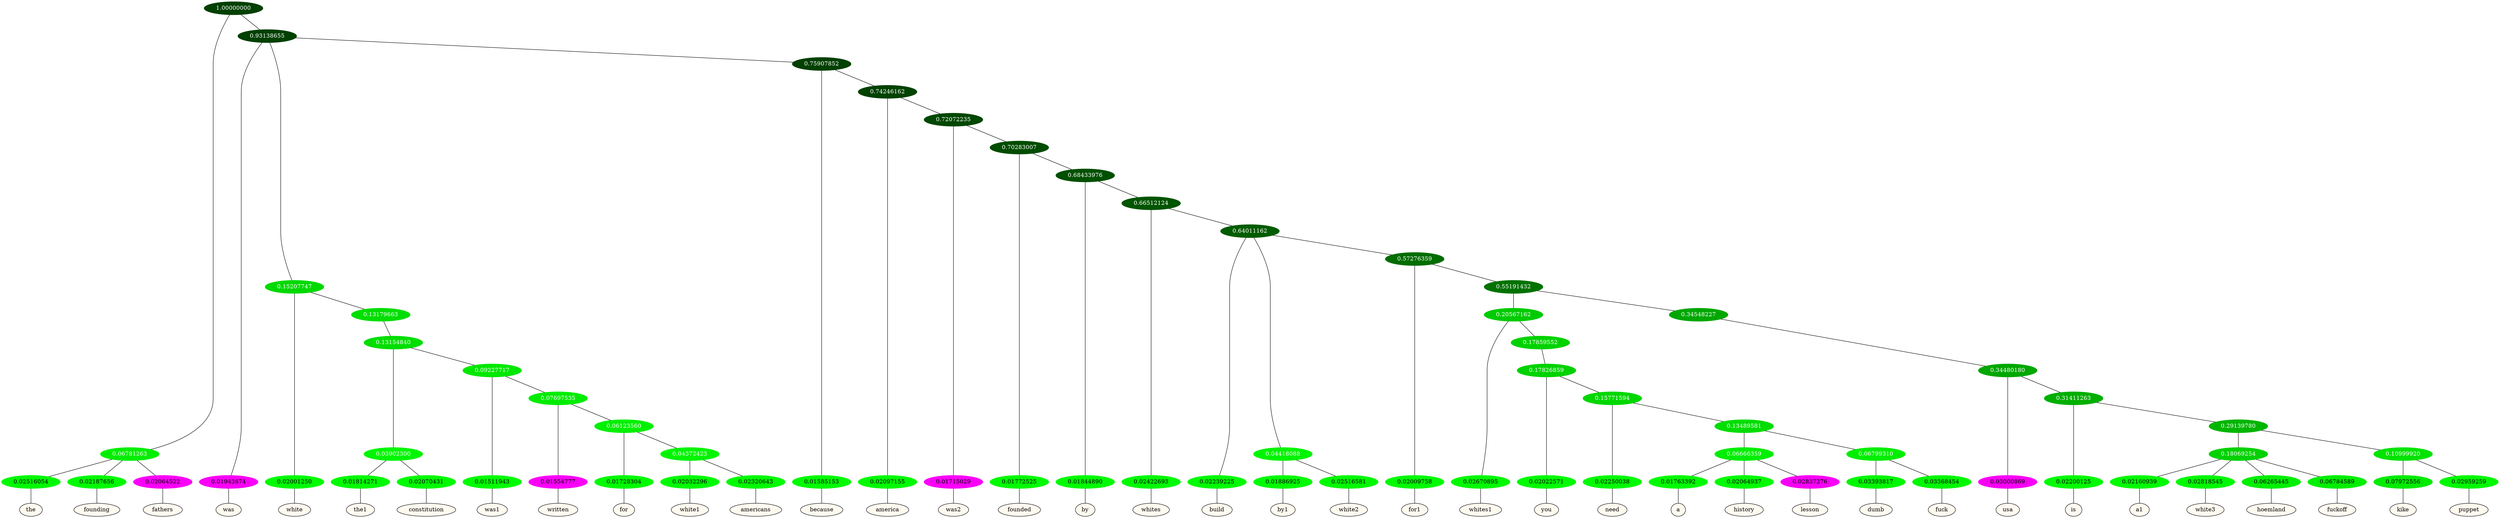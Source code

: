 graph {
	node [format=png height=0.15 nodesep=0.001 ordering=out overlap=prism overlap_scaling=0.01 ranksep=0.001 ratio=0.2 style=filled width=0.15]
	{
		rank=same
		a_w_3 [label=the color=black fillcolor=floralwhite style="filled,solid"]
		a_w_4 [label=founding color=black fillcolor=floralwhite style="filled,solid"]
		a_w_5 [label=fathers color=black fillcolor=floralwhite style="filled,solid"]
		a_w_6 [label=was color=black fillcolor=floralwhite style="filled,solid"]
		a_w_9 [label=white color=black fillcolor=floralwhite style="filled,solid"]
		a_w_20 [label=the1 color=black fillcolor=floralwhite style="filled,solid"]
		a_w_21 [label=constitution color=black fillcolor=floralwhite style="filled,solid"]
		a_w_22 [label=was1 color=black fillcolor=floralwhite style="filled,solid"]
		a_w_26 [label=written color=black fillcolor=floralwhite style="filled,solid"]
		a_w_30 [label=for color=black fillcolor=floralwhite style="filled,solid"]
		a_w_34 [label=white1 color=black fillcolor=floralwhite style="filled,solid"]
		a_w_35 [label=americans color=black fillcolor=floralwhite style="filled,solid"]
		a_w_11 [label=because color=black fillcolor=floralwhite style="filled,solid"]
		a_w_14 [label=america color=black fillcolor=floralwhite style="filled,solid"]
		a_w_18 [label=was2 color=black fillcolor=floralwhite style="filled,solid"]
		a_w_24 [label=founded color=black fillcolor=floralwhite style="filled,solid"]
		a_w_28 [label=by color=black fillcolor=floralwhite style="filled,solid"]
		a_w_32 [label=whites color=black fillcolor=floralwhite style="filled,solid"]
		a_w_36 [label=build color=black fillcolor=floralwhite style="filled,solid"]
		a_w_39 [label=by1 color=black fillcolor=floralwhite style="filled,solid"]
		a_w_40 [label=white2 color=black fillcolor=floralwhite style="filled,solid"]
		a_w_41 [label=for1 color=black fillcolor=floralwhite style="filled,solid"]
		a_w_45 [label=whites1 color=black fillcolor=floralwhite style="filled,solid"]
		a_w_51 [label=you color=black fillcolor=floralwhite style="filled,solid"]
		a_w_55 [label=need color=black fillcolor=floralwhite style="filled,solid"]
		a_w_67 [label=a color=black fillcolor=floralwhite style="filled,solid"]
		a_w_68 [label=history color=black fillcolor=floralwhite style="filled,solid"]
		a_w_69 [label=lesson color=black fillcolor=floralwhite style="filled,solid"]
		a_w_70 [label=dumb color=black fillcolor=floralwhite style="filled,solid"]
		a_w_71 [label=fuck color=black fillcolor=floralwhite style="filled,solid"]
		a_w_49 [label=usa color=black fillcolor=floralwhite style="filled,solid"]
		a_w_53 [label=is color=black fillcolor=floralwhite style="filled,solid"]
		a_w_61 [label=a1 color=black fillcolor=floralwhite style="filled,solid"]
		a_w_62 [label=white3 color=black fillcolor=floralwhite style="filled,solid"]
		a_w_63 [label=hoemland color=black fillcolor=floralwhite style="filled,solid"]
		a_w_64 [label=fuckoff color=black fillcolor=floralwhite style="filled,solid"]
		a_w_65 [label=kike color=black fillcolor=floralwhite style="filled,solid"]
		a_w_66 [label=puppet color=black fillcolor=floralwhite style="filled,solid"]
	}
	a_n_3 -- a_w_3
	a_n_4 -- a_w_4
	a_n_5 -- a_w_5
	a_n_6 -- a_w_6
	a_n_9 -- a_w_9
	a_n_20 -- a_w_20
	a_n_21 -- a_w_21
	a_n_22 -- a_w_22
	a_n_26 -- a_w_26
	a_n_30 -- a_w_30
	a_n_34 -- a_w_34
	a_n_35 -- a_w_35
	a_n_11 -- a_w_11
	a_n_14 -- a_w_14
	a_n_18 -- a_w_18
	a_n_24 -- a_w_24
	a_n_28 -- a_w_28
	a_n_32 -- a_w_32
	a_n_36 -- a_w_36
	a_n_39 -- a_w_39
	a_n_40 -- a_w_40
	a_n_41 -- a_w_41
	a_n_45 -- a_w_45
	a_n_51 -- a_w_51
	a_n_55 -- a_w_55
	a_n_67 -- a_w_67
	a_n_68 -- a_w_68
	a_n_69 -- a_w_69
	a_n_70 -- a_w_70
	a_n_71 -- a_w_71
	a_n_49 -- a_w_49
	a_n_53 -- a_w_53
	a_n_61 -- a_w_61
	a_n_62 -- a_w_62
	a_n_63 -- a_w_63
	a_n_64 -- a_w_64
	a_n_65 -- a_w_65
	a_n_66 -- a_w_66
	{
		rank=same
		a_n_3 [label=0.02516054 color="0.334 1.000 0.975" fontcolor=black]
		a_n_4 [label=0.02187656 color="0.334 1.000 0.978" fontcolor=black]
		a_n_5 [label=0.02064522 color="0.835 1.000 0.979" fontcolor=black]
		a_n_6 [label=0.01943674 color="0.835 1.000 0.981" fontcolor=black]
		a_n_9 [label=0.02001250 color="0.334 1.000 0.980" fontcolor=black]
		a_n_20 [label=0.01814271 color="0.334 1.000 0.982" fontcolor=black]
		a_n_21 [label=0.02070431 color="0.334 1.000 0.979" fontcolor=black]
		a_n_22 [label=0.01511943 color="0.334 1.000 0.985" fontcolor=black]
		a_n_26 [label=0.01554777 color="0.835 1.000 0.984" fontcolor=black]
		a_n_30 [label=0.01728304 color="0.334 1.000 0.983" fontcolor=black]
		a_n_34 [label=0.02032296 color="0.334 1.000 0.980" fontcolor=black]
		a_n_35 [label=0.02320643 color="0.334 1.000 0.977" fontcolor=black]
		a_n_11 [label=0.01585153 color="0.334 1.000 0.984" fontcolor=black]
		a_n_14 [label=0.02097155 color="0.334 1.000 0.979" fontcolor=black]
		a_n_18 [label=0.01715029 color="0.835 1.000 0.983" fontcolor=black]
		a_n_24 [label=0.01772525 color="0.334 1.000 0.982" fontcolor=black]
		a_n_28 [label=0.01844890 color="0.334 1.000 0.982" fontcolor=black]
		a_n_32 [label=0.02422693 color="0.334 1.000 0.976" fontcolor=black]
		a_n_36 [label=0.02239225 color="0.334 1.000 0.978" fontcolor=black]
		a_n_39 [label=0.01886925 color="0.334 1.000 0.981" fontcolor=black]
		a_n_40 [label=0.02516581 color="0.334 1.000 0.975" fontcolor=black]
		a_n_41 [label=0.02009758 color="0.334 1.000 0.980" fontcolor=black]
		a_n_45 [label=0.02670895 color="0.334 1.000 0.973" fontcolor=black]
		a_n_51 [label=0.02022571 color="0.334 1.000 0.980" fontcolor=black]
		a_n_55 [label=0.02250038 color="0.334 1.000 0.977" fontcolor=black]
		a_n_67 [label=0.01763392 color="0.334 1.000 0.982" fontcolor=black]
		a_n_68 [label=0.02064937 color="0.334 1.000 0.979" fontcolor=black]
		a_n_69 [label=0.02837276 color="0.835 1.000 0.972" fontcolor=black]
		a_n_70 [label=0.03393817 color="0.334 1.000 0.966" fontcolor=black]
		a_n_71 [label=0.03368454 color="0.334 1.000 0.966" fontcolor=black]
		a_n_49 [label=0.03000869 color="0.835 1.000 0.970" fontcolor=black]
		a_n_53 [label=0.02200125 color="0.334 1.000 0.978" fontcolor=black]
		a_n_61 [label=0.02160939 color="0.334 1.000 0.978" fontcolor=black]
		a_n_62 [label=0.02818545 color="0.334 1.000 0.972" fontcolor=black]
		a_n_63 [label=0.06265445 color="0.334 1.000 0.937" fontcolor=black]
		a_n_64 [label=0.06784589 color="0.334 1.000 0.932" fontcolor=black]
		a_n_65 [label=0.07972556 color="0.334 1.000 0.920" fontcolor=black]
		a_n_66 [label=0.02959259 color="0.334 1.000 0.970" fontcolor=black]
	}
	a_n_0 [label=1.00000000 color="0.334 1.000 0.250" fontcolor=grey99]
	a_n_1 [label=0.06781263 color="0.334 1.000 0.932" fontcolor=grey99]
	a_n_0 -- a_n_1
	a_n_2 [label=0.93138655 color="0.334 1.000 0.250" fontcolor=grey99]
	a_n_0 -- a_n_2
	a_n_1 -- a_n_3
	a_n_1 -- a_n_4
	a_n_1 -- a_n_5
	a_n_2 -- a_n_6
	a_n_7 [label=0.15207747 color="0.334 1.000 0.848" fontcolor=grey99]
	a_n_2 -- a_n_7
	a_n_8 [label=0.75907852 color="0.334 1.000 0.250" fontcolor=grey99]
	a_n_2 -- a_n_8
	a_n_7 -- a_n_9
	a_n_10 [label=0.13179663 color="0.334 1.000 0.868" fontcolor=grey99]
	a_n_7 -- a_n_10
	a_n_8 -- a_n_11
	a_n_12 [label=0.74246162 color="0.334 1.000 0.258" fontcolor=grey99]
	a_n_8 -- a_n_12
	a_n_13 [label=0.13154840 color="0.334 1.000 0.868" fontcolor=grey99]
	a_n_10 -- a_n_13
	a_n_12 -- a_n_14
	a_n_15 [label=0.72072235 color="0.334 1.000 0.279" fontcolor=grey99]
	a_n_12 -- a_n_15
	a_n_16 [label=0.03902300 color="0.334 1.000 0.961" fontcolor=grey99]
	a_n_13 -- a_n_16
	a_n_17 [label=0.09227717 color="0.334 1.000 0.908" fontcolor=grey99]
	a_n_13 -- a_n_17
	a_n_15 -- a_n_18
	a_n_19 [label=0.70283007 color="0.334 1.000 0.297" fontcolor=grey99]
	a_n_15 -- a_n_19
	a_n_16 -- a_n_20
	a_n_16 -- a_n_21
	a_n_17 -- a_n_22
	a_n_23 [label=0.07697535 color="0.334 1.000 0.923" fontcolor=grey99]
	a_n_17 -- a_n_23
	a_n_19 -- a_n_24
	a_n_25 [label=0.68433976 color="0.334 1.000 0.316" fontcolor=grey99]
	a_n_19 -- a_n_25
	a_n_23 -- a_n_26
	a_n_27 [label=0.06123560 color="0.334 1.000 0.939" fontcolor=grey99]
	a_n_23 -- a_n_27
	a_n_25 -- a_n_28
	a_n_29 [label=0.66512124 color="0.334 1.000 0.335" fontcolor=grey99]
	a_n_25 -- a_n_29
	a_n_27 -- a_n_30
	a_n_31 [label=0.04372423 color="0.334 1.000 0.956" fontcolor=grey99]
	a_n_27 -- a_n_31
	a_n_29 -- a_n_32
	a_n_33 [label=0.64011162 color="0.334 1.000 0.360" fontcolor=grey99]
	a_n_29 -- a_n_33
	a_n_31 -- a_n_34
	a_n_31 -- a_n_35
	a_n_33 -- a_n_36
	a_n_37 [label=0.04418088 color="0.334 1.000 0.956" fontcolor=grey99]
	a_n_33 -- a_n_37
	a_n_38 [label=0.57276359 color="0.334 1.000 0.427" fontcolor=grey99]
	a_n_33 -- a_n_38
	a_n_37 -- a_n_39
	a_n_37 -- a_n_40
	a_n_38 -- a_n_41
	a_n_42 [label=0.55191432 color="0.334 1.000 0.448" fontcolor=grey99]
	a_n_38 -- a_n_42
	a_n_43 [label=0.20567162 color="0.334 1.000 0.794" fontcolor=grey99]
	a_n_42 -- a_n_43
	a_n_44 [label=0.34548227 color="0.334 1.000 0.655" fontcolor=grey99]
	a_n_42 -- a_n_44
	a_n_43 -- a_n_45
	a_n_46 [label=0.17859552 color="0.334 1.000 0.821" fontcolor=grey99]
	a_n_43 -- a_n_46
	a_n_47 [label=0.34480180 color="0.334 1.000 0.655" fontcolor=grey99]
	a_n_44 -- a_n_47
	a_n_48 [label=0.17826859 color="0.334 1.000 0.822" fontcolor=grey99]
	a_n_46 -- a_n_48
	a_n_47 -- a_n_49
	a_n_50 [label=0.31411263 color="0.334 1.000 0.686" fontcolor=grey99]
	a_n_47 -- a_n_50
	a_n_48 -- a_n_51
	a_n_52 [label=0.15771594 color="0.334 1.000 0.842" fontcolor=grey99]
	a_n_48 -- a_n_52
	a_n_50 -- a_n_53
	a_n_54 [label=0.29139780 color="0.334 1.000 0.709" fontcolor=grey99]
	a_n_50 -- a_n_54
	a_n_52 -- a_n_55
	a_n_56 [label=0.13489581 color="0.334 1.000 0.865" fontcolor=grey99]
	a_n_52 -- a_n_56
	a_n_57 [label=0.18069254 color="0.334 1.000 0.819" fontcolor=grey99]
	a_n_54 -- a_n_57
	a_n_58 [label=0.10999920 color="0.334 1.000 0.890" fontcolor=grey99]
	a_n_54 -- a_n_58
	a_n_59 [label=0.06666359 color="0.334 1.000 0.933" fontcolor=grey99]
	a_n_56 -- a_n_59
	a_n_60 [label=0.06799310 color="0.334 1.000 0.932" fontcolor=grey99]
	a_n_56 -- a_n_60
	a_n_57 -- a_n_61
	a_n_57 -- a_n_62
	a_n_57 -- a_n_63
	a_n_57 -- a_n_64
	a_n_58 -- a_n_65
	a_n_58 -- a_n_66
	a_n_59 -- a_n_67
	a_n_59 -- a_n_68
	a_n_59 -- a_n_69
	a_n_60 -- a_n_70
	a_n_60 -- a_n_71
}
